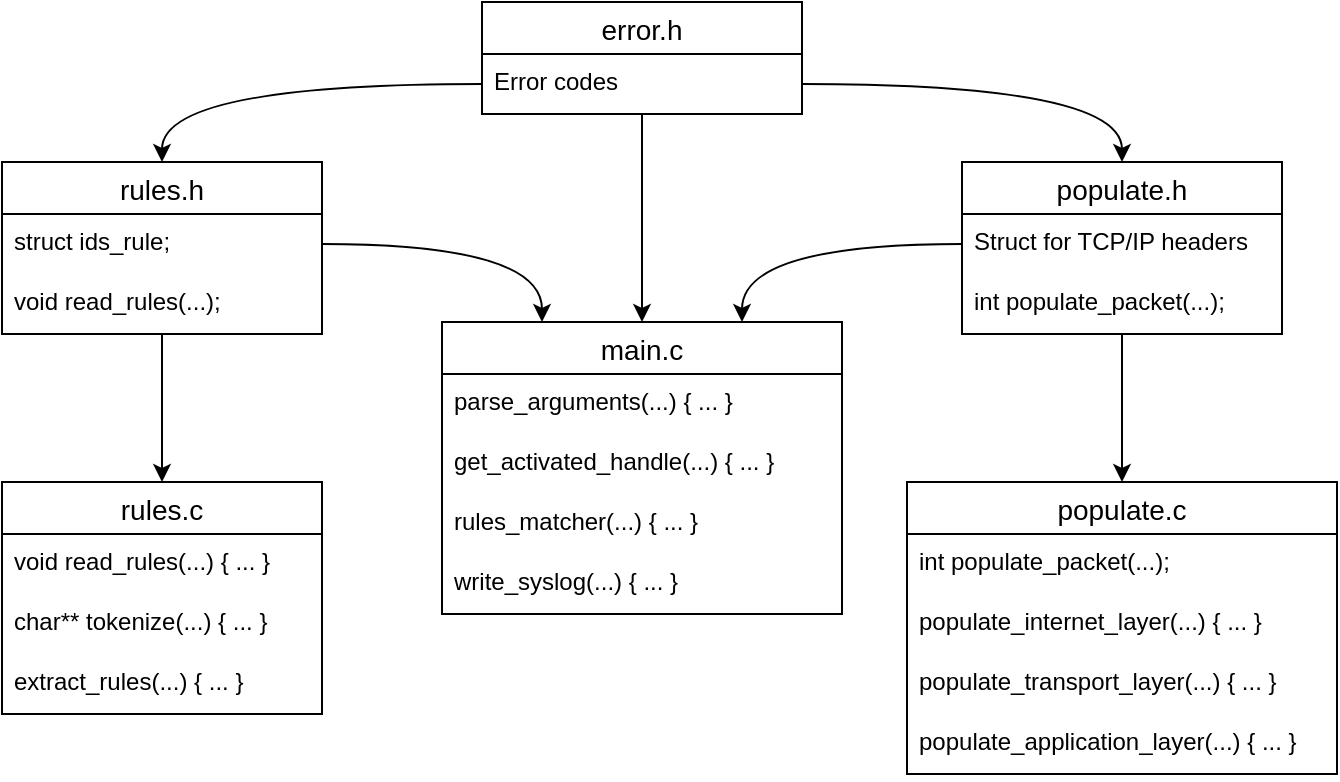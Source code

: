 <mxfile version="13.10.9" type="device"><diagram id="C5RBs43oDa-KdzZeNtuy" name="Page-1"><mxGraphModel dx="1422" dy="794" grid="1" gridSize="10" guides="1" tooltips="1" connect="1" arrows="1" fold="1" page="1" pageScale="1" pageWidth="827" pageHeight="1169" math="0" shadow="0"><root><mxCell id="WIyWlLk6GJQsqaUBKTNV-0"/><mxCell id="WIyWlLk6GJQsqaUBKTNV-1" parent="WIyWlLk6GJQsqaUBKTNV-0"/><mxCell id="tCr-gLguGnUSwM1ZzWlw-1" value="rules.c" style="swimlane;fontStyle=0;childLayout=stackLayout;horizontal=1;startSize=26;horizontalStack=0;resizeParent=1;resizeParentMax=0;resizeLast=0;collapsible=1;marginBottom=0;align=center;fontSize=14;" parent="WIyWlLk6GJQsqaUBKTNV-1" vertex="1"><mxGeometry x="80" y="360" width="160" height="116" as="geometry"/></mxCell><mxCell id="tCr-gLguGnUSwM1ZzWlw-2" value="void read_rules(...) { ... }" style="text;strokeColor=none;fillColor=none;spacingLeft=4;spacingRight=4;overflow=hidden;rotatable=0;points=[[0,0.5],[1,0.5]];portConstraint=eastwest;fontSize=12;" parent="tCr-gLguGnUSwM1ZzWlw-1" vertex="1"><mxGeometry y="26" width="160" height="30" as="geometry"/></mxCell><mxCell id="tCr-gLguGnUSwM1ZzWlw-3" value="char** tokenize(...) { ... }" style="text;strokeColor=none;fillColor=none;spacingLeft=4;spacingRight=4;overflow=hidden;rotatable=0;points=[[0,0.5],[1,0.5]];portConstraint=eastwest;fontSize=12;" parent="tCr-gLguGnUSwM1ZzWlw-1" vertex="1"><mxGeometry y="56" width="160" height="30" as="geometry"/></mxCell><mxCell id="tCr-gLguGnUSwM1ZzWlw-39" value="extract_rules(...) { ... }" style="text;strokeColor=none;fillColor=none;spacingLeft=4;spacingRight=4;overflow=hidden;rotatable=0;points=[[0,0.5],[1,0.5]];portConstraint=eastwest;fontSize=12;" parent="tCr-gLguGnUSwM1ZzWlw-1" vertex="1"><mxGeometry y="86" width="160" height="30" as="geometry"/></mxCell><mxCell id="tCr-gLguGnUSwM1ZzWlw-5" value="main.c" style="swimlane;fontStyle=0;childLayout=stackLayout;horizontal=1;startSize=26;horizontalStack=0;resizeParent=1;resizeParentMax=0;resizeLast=0;collapsible=1;marginBottom=0;align=center;fontSize=14;" parent="WIyWlLk6GJQsqaUBKTNV-1" vertex="1"><mxGeometry x="300" y="280" width="200" height="146" as="geometry"/></mxCell><mxCell id="tCr-gLguGnUSwM1ZzWlw-6" value="parse_arguments(...) { ... }" style="text;strokeColor=none;fillColor=none;spacingLeft=4;spacingRight=4;overflow=hidden;rotatable=0;points=[[0,0.5],[1,0.5]];portConstraint=eastwest;fontSize=12;" parent="tCr-gLguGnUSwM1ZzWlw-5" vertex="1"><mxGeometry y="26" width="200" height="30" as="geometry"/></mxCell><mxCell id="tCr-gLguGnUSwM1ZzWlw-7" value="get_activated_handle(...) { ... }" style="text;strokeColor=none;fillColor=none;spacingLeft=4;spacingRight=4;overflow=hidden;rotatable=0;points=[[0,0.5],[1,0.5]];portConstraint=eastwest;fontSize=12;" parent="tCr-gLguGnUSwM1ZzWlw-5" vertex="1"><mxGeometry y="56" width="200" height="30" as="geometry"/></mxCell><mxCell id="tCr-gLguGnUSwM1ZzWlw-8" value="rules_matcher(...) { ... }" style="text;strokeColor=none;fillColor=none;spacingLeft=4;spacingRight=4;overflow=hidden;rotatable=0;points=[[0,0.5],[1,0.5]];portConstraint=eastwest;fontSize=12;" parent="tCr-gLguGnUSwM1ZzWlw-5" vertex="1"><mxGeometry y="86" width="200" height="30" as="geometry"/></mxCell><mxCell id="tCr-gLguGnUSwM1ZzWlw-41" value="write_syslog(...) { ... }" style="text;strokeColor=none;fillColor=none;spacingLeft=4;spacingRight=4;overflow=hidden;rotatable=0;points=[[0,0.5],[1,0.5]];portConstraint=eastwest;fontSize=12;" parent="tCr-gLguGnUSwM1ZzWlw-5" vertex="1"><mxGeometry y="116" width="200" height="30" as="geometry"/></mxCell><mxCell id="tCr-gLguGnUSwM1ZzWlw-9" value="populate.c" style="swimlane;fontStyle=0;childLayout=stackLayout;horizontal=1;startSize=26;horizontalStack=0;resizeParent=1;resizeParentMax=0;resizeLast=0;collapsible=1;marginBottom=0;align=center;fontSize=14;" parent="WIyWlLk6GJQsqaUBKTNV-1" vertex="1"><mxGeometry x="532.5" y="360" width="215" height="146" as="geometry"/></mxCell><mxCell id="tCr-gLguGnUSwM1ZzWlw-10" value="int populate_packet(...);" style="text;strokeColor=none;fillColor=none;spacingLeft=4;spacingRight=4;overflow=hidden;rotatable=0;points=[[0,0.5],[1,0.5]];portConstraint=eastwest;fontSize=12;" parent="tCr-gLguGnUSwM1ZzWlw-9" vertex="1"><mxGeometry y="26" width="215" height="30" as="geometry"/></mxCell><mxCell id="tCr-gLguGnUSwM1ZzWlw-11" value="populate_internet_layer(...) { ... }" style="text;strokeColor=none;fillColor=none;spacingLeft=4;spacingRight=4;overflow=hidden;rotatable=0;points=[[0,0.5],[1,0.5]];portConstraint=eastwest;fontSize=12;" parent="tCr-gLguGnUSwM1ZzWlw-9" vertex="1"><mxGeometry y="56" width="215" height="30" as="geometry"/></mxCell><mxCell id="tCr-gLguGnUSwM1ZzWlw-12" value="populate_transport_layer(...) { ... }" style="text;strokeColor=none;fillColor=none;spacingLeft=4;spacingRight=4;overflow=hidden;rotatable=0;points=[[0,0.5],[1,0.5]];portConstraint=eastwest;fontSize=12;" parent="tCr-gLguGnUSwM1ZzWlw-9" vertex="1"><mxGeometry y="86" width="215" height="30" as="geometry"/></mxCell><mxCell id="tCr-gLguGnUSwM1ZzWlw-40" value="populate_application_layer(...) { ... }" style="text;strokeColor=none;fillColor=none;spacingLeft=4;spacingRight=4;overflow=hidden;rotatable=0;points=[[0,0.5],[1,0.5]];portConstraint=eastwest;fontSize=12;" parent="tCr-gLguGnUSwM1ZzWlw-9" vertex="1"><mxGeometry y="116" width="215" height="30" as="geometry"/></mxCell><mxCell id="tCr-gLguGnUSwM1ZzWlw-30" style="edgeStyle=orthogonalEdgeStyle;curved=1;rounded=0;orthogonalLoop=1;jettySize=auto;html=1;entryX=0.5;entryY=0;entryDx=0;entryDy=0;" parent="WIyWlLk6GJQsqaUBKTNV-1" source="tCr-gLguGnUSwM1ZzWlw-13" target="tCr-gLguGnUSwM1ZzWlw-1" edge="1"><mxGeometry relative="1" as="geometry"/></mxCell><mxCell id="tCr-gLguGnUSwM1ZzWlw-37" style="edgeStyle=orthogonalEdgeStyle;curved=1;rounded=0;orthogonalLoop=1;jettySize=auto;html=1;entryX=0.25;entryY=0;entryDx=0;entryDy=0;exitX=1;exitY=0.5;exitDx=0;exitDy=0;" parent="WIyWlLk6GJQsqaUBKTNV-1" source="tCr-gLguGnUSwM1ZzWlw-14" target="tCr-gLguGnUSwM1ZzWlw-5" edge="1"><mxGeometry relative="1" as="geometry"/></mxCell><mxCell id="tCr-gLguGnUSwM1ZzWlw-13" value="rules.h" style="swimlane;fontStyle=0;childLayout=stackLayout;horizontal=1;startSize=26;horizontalStack=0;resizeParent=1;resizeParentMax=0;resizeLast=0;collapsible=1;marginBottom=0;align=center;fontSize=14;" parent="WIyWlLk6GJQsqaUBKTNV-1" vertex="1"><mxGeometry x="80" y="200" width="160" height="86" as="geometry"/></mxCell><mxCell id="tCr-gLguGnUSwM1ZzWlw-14" value="struct ids_rule;" style="text;strokeColor=none;fillColor=none;spacingLeft=4;spacingRight=4;overflow=hidden;rotatable=0;points=[[0,0.5],[1,0.5]];portConstraint=eastwest;fontSize=12;" parent="tCr-gLguGnUSwM1ZzWlw-13" vertex="1"><mxGeometry y="26" width="160" height="30" as="geometry"/></mxCell><mxCell id="tCr-gLguGnUSwM1ZzWlw-15" value="void read_rules(...);" style="text;strokeColor=none;fillColor=none;spacingLeft=4;spacingRight=4;overflow=hidden;rotatable=0;points=[[0,0.5],[1,0.5]];portConstraint=eastwest;fontSize=12;" parent="tCr-gLguGnUSwM1ZzWlw-13" vertex="1"><mxGeometry y="56" width="160" height="30" as="geometry"/></mxCell><mxCell id="tCr-gLguGnUSwM1ZzWlw-33" style="edgeStyle=orthogonalEdgeStyle;curved=1;rounded=0;orthogonalLoop=1;jettySize=auto;html=1;entryX=0.5;entryY=0;entryDx=0;entryDy=0;" parent="WIyWlLk6GJQsqaUBKTNV-1" source="tCr-gLguGnUSwM1ZzWlw-17" target="tCr-gLguGnUSwM1ZzWlw-9" edge="1"><mxGeometry relative="1" as="geometry"/></mxCell><mxCell id="tCr-gLguGnUSwM1ZzWlw-17" value="populate.h" style="swimlane;fontStyle=0;childLayout=stackLayout;horizontal=1;startSize=26;horizontalStack=0;resizeParent=1;resizeParentMax=0;resizeLast=0;collapsible=1;marginBottom=0;align=center;fontSize=14;" parent="WIyWlLk6GJQsqaUBKTNV-1" vertex="1"><mxGeometry x="560" y="200" width="160" height="86" as="geometry"/></mxCell><mxCell id="tCr-gLguGnUSwM1ZzWlw-18" value="Struct for TCP/IP headers" style="text;strokeColor=none;fillColor=none;spacingLeft=4;spacingRight=4;overflow=hidden;rotatable=0;points=[[0,0.5],[1,0.5]];portConstraint=eastwest;fontSize=12;" parent="tCr-gLguGnUSwM1ZzWlw-17" vertex="1"><mxGeometry y="26" width="160" height="30" as="geometry"/></mxCell><mxCell id="tCr-gLguGnUSwM1ZzWlw-19" value="int populate_packet(...);" style="text;strokeColor=none;fillColor=none;spacingLeft=4;spacingRight=4;overflow=hidden;rotatable=0;points=[[0,0.5],[1,0.5]];portConstraint=eastwest;fontSize=12;" parent="tCr-gLguGnUSwM1ZzWlw-17" vertex="1"><mxGeometry y="56" width="160" height="30" as="geometry"/></mxCell><mxCell id="tCr-gLguGnUSwM1ZzWlw-29" style="edgeStyle=orthogonalEdgeStyle;curved=1;rounded=0;orthogonalLoop=1;jettySize=auto;html=1;entryX=0.5;entryY=0;entryDx=0;entryDy=0;" parent="WIyWlLk6GJQsqaUBKTNV-1" source="tCr-gLguGnUSwM1ZzWlw-21" target="tCr-gLguGnUSwM1ZzWlw-5" edge="1"><mxGeometry relative="1" as="geometry"/></mxCell><mxCell id="tCr-gLguGnUSwM1ZzWlw-21" value="error.h" style="swimlane;fontStyle=0;childLayout=stackLayout;horizontal=1;startSize=26;horizontalStack=0;resizeParent=1;resizeParentMax=0;resizeLast=0;collapsible=1;marginBottom=0;align=center;fontSize=14;" parent="WIyWlLk6GJQsqaUBKTNV-1" vertex="1"><mxGeometry x="320" y="120" width="160" height="56" as="geometry"/></mxCell><mxCell id="tCr-gLguGnUSwM1ZzWlw-22" value="Error codes" style="text;strokeColor=none;fillColor=none;spacingLeft=4;spacingRight=4;overflow=hidden;rotatable=0;points=[[0,0.5],[1,0.5]];portConstraint=eastwest;fontSize=12;" parent="tCr-gLguGnUSwM1ZzWlw-21" vertex="1"><mxGeometry y="26" width="160" height="30" as="geometry"/></mxCell><mxCell id="tCr-gLguGnUSwM1ZzWlw-35" style="edgeStyle=orthogonalEdgeStyle;curved=1;rounded=0;orthogonalLoop=1;jettySize=auto;html=1;entryX=0.5;entryY=0;entryDx=0;entryDy=0;" parent="WIyWlLk6GJQsqaUBKTNV-1" source="tCr-gLguGnUSwM1ZzWlw-22" target="tCr-gLguGnUSwM1ZzWlw-13" edge="1"><mxGeometry relative="1" as="geometry"/></mxCell><mxCell id="tCr-gLguGnUSwM1ZzWlw-36" style="edgeStyle=orthogonalEdgeStyle;curved=1;rounded=0;orthogonalLoop=1;jettySize=auto;html=1;entryX=0.5;entryY=0;entryDx=0;entryDy=0;" parent="WIyWlLk6GJQsqaUBKTNV-1" source="tCr-gLguGnUSwM1ZzWlw-22" target="tCr-gLguGnUSwM1ZzWlw-17" edge="1"><mxGeometry relative="1" as="geometry"/></mxCell><mxCell id="tCr-gLguGnUSwM1ZzWlw-38" style="edgeStyle=orthogonalEdgeStyle;curved=1;rounded=0;orthogonalLoop=1;jettySize=auto;html=1;entryX=0.75;entryY=0;entryDx=0;entryDy=0;exitX=0;exitY=0.5;exitDx=0;exitDy=0;" parent="WIyWlLk6GJQsqaUBKTNV-1" source="tCr-gLguGnUSwM1ZzWlw-18" target="tCr-gLguGnUSwM1ZzWlw-5" edge="1"><mxGeometry relative="1" as="geometry"/></mxCell></root></mxGraphModel></diagram></mxfile>